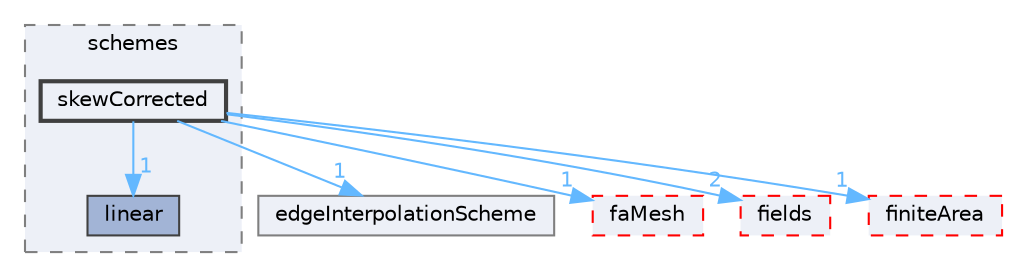 digraph "src/finiteArea/interpolation/edgeInterpolation/schemes/skewCorrected"
{
 // LATEX_PDF_SIZE
  bgcolor="transparent";
  edge [fontname=Helvetica,fontsize=10,labelfontname=Helvetica,labelfontsize=10];
  node [fontname=Helvetica,fontsize=10,shape=box,height=0.2,width=0.4];
  compound=true
  subgraph clusterdir_c2cbdda9edd3452610b843dc2610651b {
    graph [ bgcolor="#edf0f7", pencolor="grey50", label="schemes", fontname=Helvetica,fontsize=10 style="filled,dashed", URL="dir_c2cbdda9edd3452610b843dc2610651b.html",tooltip=""]
  dir_ed914dcf03a7d3b6ce2767a9033a5e43 [label="linear", fillcolor="#a2b4d6", color="grey25", style="filled", URL="dir_ed914dcf03a7d3b6ce2767a9033a5e43.html",tooltip=""];
  dir_078164953bae28a8d2607b6d6d82c80b [label="skewCorrected", fillcolor="#edf0f7", color="grey25", style="filled,bold", URL="dir_078164953bae28a8d2607b6d6d82c80b.html",tooltip=""];
  }
  dir_7bec7d072ce89f16ba384f78af226990 [label="edgeInterpolationScheme", fillcolor="#edf0f7", color="grey50", style="filled", URL="dir_7bec7d072ce89f16ba384f78af226990.html",tooltip=""];
  dir_f14612db68a06d13a87d37d60dc895d5 [label="faMesh", fillcolor="#edf0f7", color="red", style="filled,dashed", URL="dir_f14612db68a06d13a87d37d60dc895d5.html",tooltip=""];
  dir_82c77a639fb8894523e0866635d617d1 [label="fields", fillcolor="#edf0f7", color="red", style="filled,dashed", URL="dir_82c77a639fb8894523e0866635d617d1.html",tooltip=""];
  dir_b48fbfbe364b5d9546b561f47f4221eb [label="finiteArea", fillcolor="#edf0f7", color="red", style="filled,dashed", URL="dir_b48fbfbe364b5d9546b561f47f4221eb.html",tooltip=""];
  dir_078164953bae28a8d2607b6d6d82c80b->dir_7bec7d072ce89f16ba384f78af226990 [headlabel="1", labeldistance=1.5 headhref="dir_003572_001109.html" href="dir_003572_001109.html" color="steelblue1" fontcolor="steelblue1"];
  dir_078164953bae28a8d2607b6d6d82c80b->dir_82c77a639fb8894523e0866635d617d1 [headlabel="2", labeldistance=1.5 headhref="dir_003572_001330.html" href="dir_003572_001330.html" color="steelblue1" fontcolor="steelblue1"];
  dir_078164953bae28a8d2607b6d6d82c80b->dir_b48fbfbe364b5d9546b561f47f4221eb [headlabel="1", labeldistance=1.5 headhref="dir_003572_001386.html" href="dir_003572_001386.html" color="steelblue1" fontcolor="steelblue1"];
  dir_078164953bae28a8d2607b6d6d82c80b->dir_ed914dcf03a7d3b6ce2767a9033a5e43 [headlabel="1", labeldistance=1.5 headhref="dir_003572_002180.html" href="dir_003572_002180.html" color="steelblue1" fontcolor="steelblue1"];
  dir_078164953bae28a8d2607b6d6d82c80b->dir_f14612db68a06d13a87d37d60dc895d5 [headlabel="1", labeldistance=1.5 headhref="dir_003572_001295.html" href="dir_003572_001295.html" color="steelblue1" fontcolor="steelblue1"];
}
